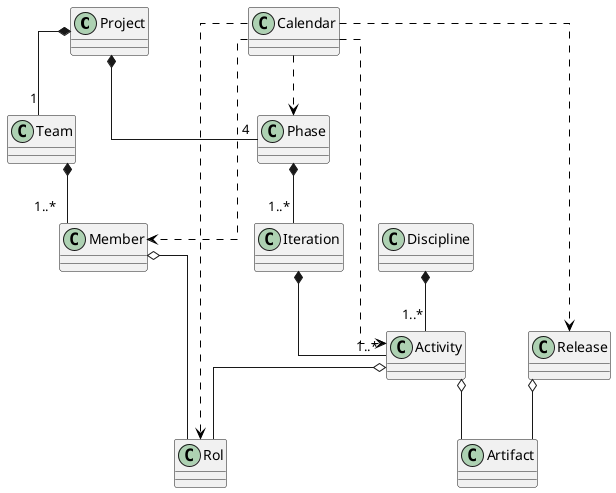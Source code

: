 @startuml

top to bottom direction
skinparam Linetype ortho
skinparam shadowing false
skinparam objectFontSize 18
scale max 1600 width

'Objects
Class Project
Class Phase
Class Iteration
Class Discipline
Class Release
Class Rol
Class Team
Class Member
Class Calendar
Class Artifact
Class Activity

Project *-- "1" Team
Project *-- "4" Phase
Phase *-- "1..*" Iteration
Iteration *-- "1..*" Activity
Discipline *-- "1..*" Activity

Team *-- "1..*" Member
Member o-- Rol
Activity o-- Rol
Activity o-- Artifact
Calendar .[#000000].> Activity
Calendar .[#000000].> Rol
Calendar .[#000000].> Release
Calendar .[#000000].> Phase
Calendar .[#000000].> Member
Release o-- Artifact

@enduml